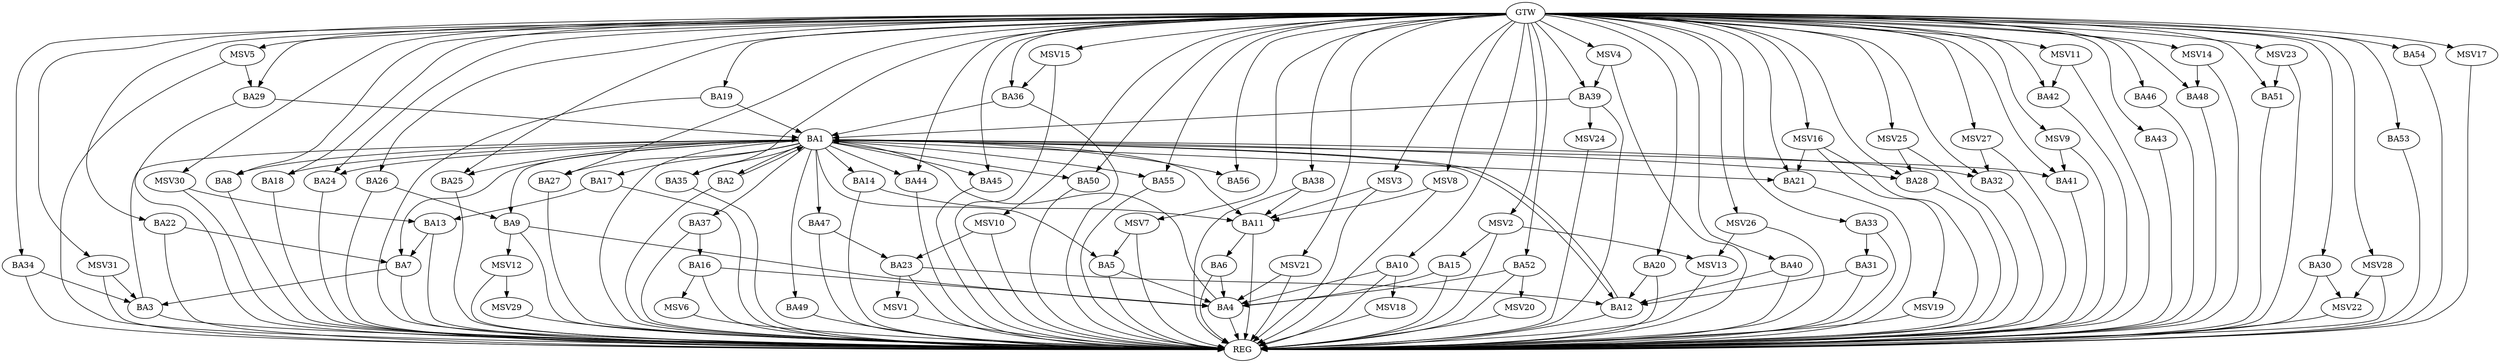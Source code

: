 strict digraph G {
  BA1 [ label="BA1" ];
  BA2 [ label="BA2" ];
  BA3 [ label="BA3" ];
  BA4 [ label="BA4" ];
  BA5 [ label="BA5" ];
  BA6 [ label="BA6" ];
  BA7 [ label="BA7" ];
  BA8 [ label="BA8" ];
  BA9 [ label="BA9" ];
  BA10 [ label="BA10" ];
  BA11 [ label="BA11" ];
  BA12 [ label="BA12" ];
  BA13 [ label="BA13" ];
  BA14 [ label="BA14" ];
  BA15 [ label="BA15" ];
  BA16 [ label="BA16" ];
  BA17 [ label="BA17" ];
  BA18 [ label="BA18" ];
  BA19 [ label="BA19" ];
  BA20 [ label="BA20" ];
  BA21 [ label="BA21" ];
  BA22 [ label="BA22" ];
  BA23 [ label="BA23" ];
  BA24 [ label="BA24" ];
  BA25 [ label="BA25" ];
  BA26 [ label="BA26" ];
  BA27 [ label="BA27" ];
  BA28 [ label="BA28" ];
  BA29 [ label="BA29" ];
  BA30 [ label="BA30" ];
  BA31 [ label="BA31" ];
  BA32 [ label="BA32" ];
  BA33 [ label="BA33" ];
  BA34 [ label="BA34" ];
  BA35 [ label="BA35" ];
  BA36 [ label="BA36" ];
  BA37 [ label="BA37" ];
  BA38 [ label="BA38" ];
  BA39 [ label="BA39" ];
  BA40 [ label="BA40" ];
  BA41 [ label="BA41" ];
  BA42 [ label="BA42" ];
  BA43 [ label="BA43" ];
  BA44 [ label="BA44" ];
  BA45 [ label="BA45" ];
  BA46 [ label="BA46" ];
  BA47 [ label="BA47" ];
  BA48 [ label="BA48" ];
  BA49 [ label="BA49" ];
  BA50 [ label="BA50" ];
  BA51 [ label="BA51" ];
  BA52 [ label="BA52" ];
  BA53 [ label="BA53" ];
  BA54 [ label="BA54" ];
  BA55 [ label="BA55" ];
  BA56 [ label="BA56" ];
  GTW [ label="GTW" ];
  REG [ label="REG" ];
  MSV1 [ label="MSV1" ];
  MSV2 [ label="MSV2" ];
  MSV3 [ label="MSV3" ];
  MSV4 [ label="MSV4" ];
  MSV5 [ label="MSV5" ];
  MSV6 [ label="MSV6" ];
  MSV7 [ label="MSV7" ];
  MSV8 [ label="MSV8" ];
  MSV9 [ label="MSV9" ];
  MSV10 [ label="MSV10" ];
  MSV11 [ label="MSV11" ];
  MSV12 [ label="MSV12" ];
  MSV13 [ label="MSV13" ];
  MSV14 [ label="MSV14" ];
  MSV15 [ label="MSV15" ];
  MSV16 [ label="MSV16" ];
  MSV17 [ label="MSV17" ];
  MSV18 [ label="MSV18" ];
  MSV19 [ label="MSV19" ];
  MSV20 [ label="MSV20" ];
  MSV21 [ label="MSV21" ];
  MSV22 [ label="MSV22" ];
  MSV23 [ label="MSV23" ];
  MSV24 [ label="MSV24" ];
  MSV25 [ label="MSV25" ];
  MSV26 [ label="MSV26" ];
  MSV27 [ label="MSV27" ];
  MSV28 [ label="MSV28" ];
  MSV29 [ label="MSV29" ];
  MSV30 [ label="MSV30" ];
  MSV31 [ label="MSV31" ];
  BA1 -> BA2;
  BA2 -> BA1;
  BA3 -> BA1;
  BA4 -> BA1;
  BA5 -> BA4;
  BA6 -> BA4;
  BA7 -> BA3;
  BA9 -> BA4;
  BA10 -> BA4;
  BA11 -> BA6;
  BA12 -> BA1;
  BA13 -> BA7;
  BA14 -> BA11;
  BA15 -> BA4;
  BA16 -> BA4;
  BA17 -> BA13;
  BA19 -> BA1;
  BA20 -> BA12;
  BA22 -> BA7;
  BA23 -> BA12;
  BA26 -> BA9;
  BA29 -> BA1;
  BA31 -> BA12;
  BA33 -> BA31;
  BA34 -> BA3;
  BA36 -> BA1;
  BA37 -> BA16;
  BA38 -> BA11;
  BA39 -> BA1;
  BA40 -> BA12;
  BA47 -> BA23;
  BA52 -> BA4;
  GTW -> BA8;
  GTW -> BA10;
  GTW -> BA18;
  GTW -> BA19;
  GTW -> BA20;
  GTW -> BA21;
  GTW -> BA22;
  GTW -> BA24;
  GTW -> BA25;
  GTW -> BA26;
  GTW -> BA27;
  GTW -> BA28;
  GTW -> BA29;
  GTW -> BA30;
  GTW -> BA32;
  GTW -> BA33;
  GTW -> BA34;
  GTW -> BA35;
  GTW -> BA36;
  GTW -> BA38;
  GTW -> BA39;
  GTW -> BA40;
  GTW -> BA41;
  GTW -> BA42;
  GTW -> BA43;
  GTW -> BA44;
  GTW -> BA45;
  GTW -> BA46;
  GTW -> BA48;
  GTW -> BA50;
  GTW -> BA51;
  GTW -> BA52;
  GTW -> BA53;
  GTW -> BA54;
  GTW -> BA55;
  GTW -> BA56;
  BA1 -> REG;
  BA2 -> REG;
  BA3 -> REG;
  BA4 -> REG;
  BA5 -> REG;
  BA6 -> REG;
  BA7 -> REG;
  BA8 -> REG;
  BA9 -> REG;
  BA10 -> REG;
  BA11 -> REG;
  BA12 -> REG;
  BA13 -> REG;
  BA14 -> REG;
  BA15 -> REG;
  BA16 -> REG;
  BA17 -> REG;
  BA18 -> REG;
  BA19 -> REG;
  BA20 -> REG;
  BA21 -> REG;
  BA22 -> REG;
  BA23 -> REG;
  BA24 -> REG;
  BA25 -> REG;
  BA26 -> REG;
  BA27 -> REG;
  BA28 -> REG;
  BA29 -> REG;
  BA30 -> REG;
  BA31 -> REG;
  BA32 -> REG;
  BA33 -> REG;
  BA34 -> REG;
  BA35 -> REG;
  BA36 -> REG;
  BA37 -> REG;
  BA38 -> REG;
  BA39 -> REG;
  BA40 -> REG;
  BA41 -> REG;
  BA42 -> REG;
  BA43 -> REG;
  BA44 -> REG;
  BA45 -> REG;
  BA46 -> REG;
  BA47 -> REG;
  BA48 -> REG;
  BA49 -> REG;
  BA50 -> REG;
  BA51 -> REG;
  BA52 -> REG;
  BA53 -> REG;
  BA54 -> REG;
  BA55 -> REG;
  BA1 -> BA9;
  BA1 -> BA56;
  BA1 -> BA47;
  BA1 -> BA21;
  BA1 -> BA11;
  BA1 -> BA32;
  BA1 -> BA18;
  BA1 -> BA55;
  BA1 -> BA44;
  BA1 -> BA5;
  BA1 -> BA27;
  BA1 -> BA12;
  BA1 -> BA50;
  BA1 -> BA28;
  BA1 -> BA37;
  BA1 -> BA49;
  BA1 -> BA45;
  BA1 -> BA35;
  BA1 -> BA7;
  BA1 -> BA8;
  BA1 -> BA17;
  BA1 -> BA14;
  BA1 -> BA24;
  BA1 -> BA41;
  BA1 -> BA25;
  BA23 -> MSV1;
  MSV1 -> REG;
  MSV2 -> BA15;
  GTW -> MSV2;
  MSV2 -> REG;
  MSV3 -> BA11;
  GTW -> MSV3;
  MSV3 -> REG;
  MSV4 -> BA39;
  GTW -> MSV4;
  MSV4 -> REG;
  MSV5 -> BA29;
  GTW -> MSV5;
  MSV5 -> REG;
  BA16 -> MSV6;
  MSV6 -> REG;
  MSV7 -> BA5;
  GTW -> MSV7;
  MSV7 -> REG;
  MSV8 -> BA11;
  GTW -> MSV8;
  MSV8 -> REG;
  MSV9 -> BA41;
  GTW -> MSV9;
  MSV9 -> REG;
  MSV10 -> BA23;
  GTW -> MSV10;
  MSV10 -> REG;
  MSV11 -> BA42;
  GTW -> MSV11;
  MSV11 -> REG;
  BA9 -> MSV12;
  MSV12 -> REG;
  MSV2 -> MSV13;
  MSV13 -> REG;
  MSV14 -> BA48;
  GTW -> MSV14;
  MSV14 -> REG;
  MSV15 -> BA36;
  GTW -> MSV15;
  MSV15 -> REG;
  MSV16 -> BA21;
  GTW -> MSV16;
  MSV16 -> REG;
  GTW -> MSV17;
  MSV17 -> REG;
  BA10 -> MSV18;
  MSV18 -> REG;
  MSV16 -> MSV19;
  MSV19 -> REG;
  BA52 -> MSV20;
  MSV20 -> REG;
  MSV21 -> BA4;
  GTW -> MSV21;
  MSV21 -> REG;
  BA30 -> MSV22;
  MSV22 -> REG;
  MSV23 -> BA51;
  GTW -> MSV23;
  MSV23 -> REG;
  BA39 -> MSV24;
  MSV24 -> REG;
  MSV25 -> BA28;
  GTW -> MSV25;
  MSV25 -> REG;
  MSV26 -> MSV13;
  GTW -> MSV26;
  MSV26 -> REG;
  MSV27 -> BA32;
  GTW -> MSV27;
  MSV27 -> REG;
  MSV28 -> MSV22;
  GTW -> MSV28;
  MSV28 -> REG;
  MSV12 -> MSV29;
  MSV29 -> REG;
  MSV30 -> BA13;
  GTW -> MSV30;
  MSV30 -> REG;
  MSV31 -> BA3;
  GTW -> MSV31;
  MSV31 -> REG;
}
